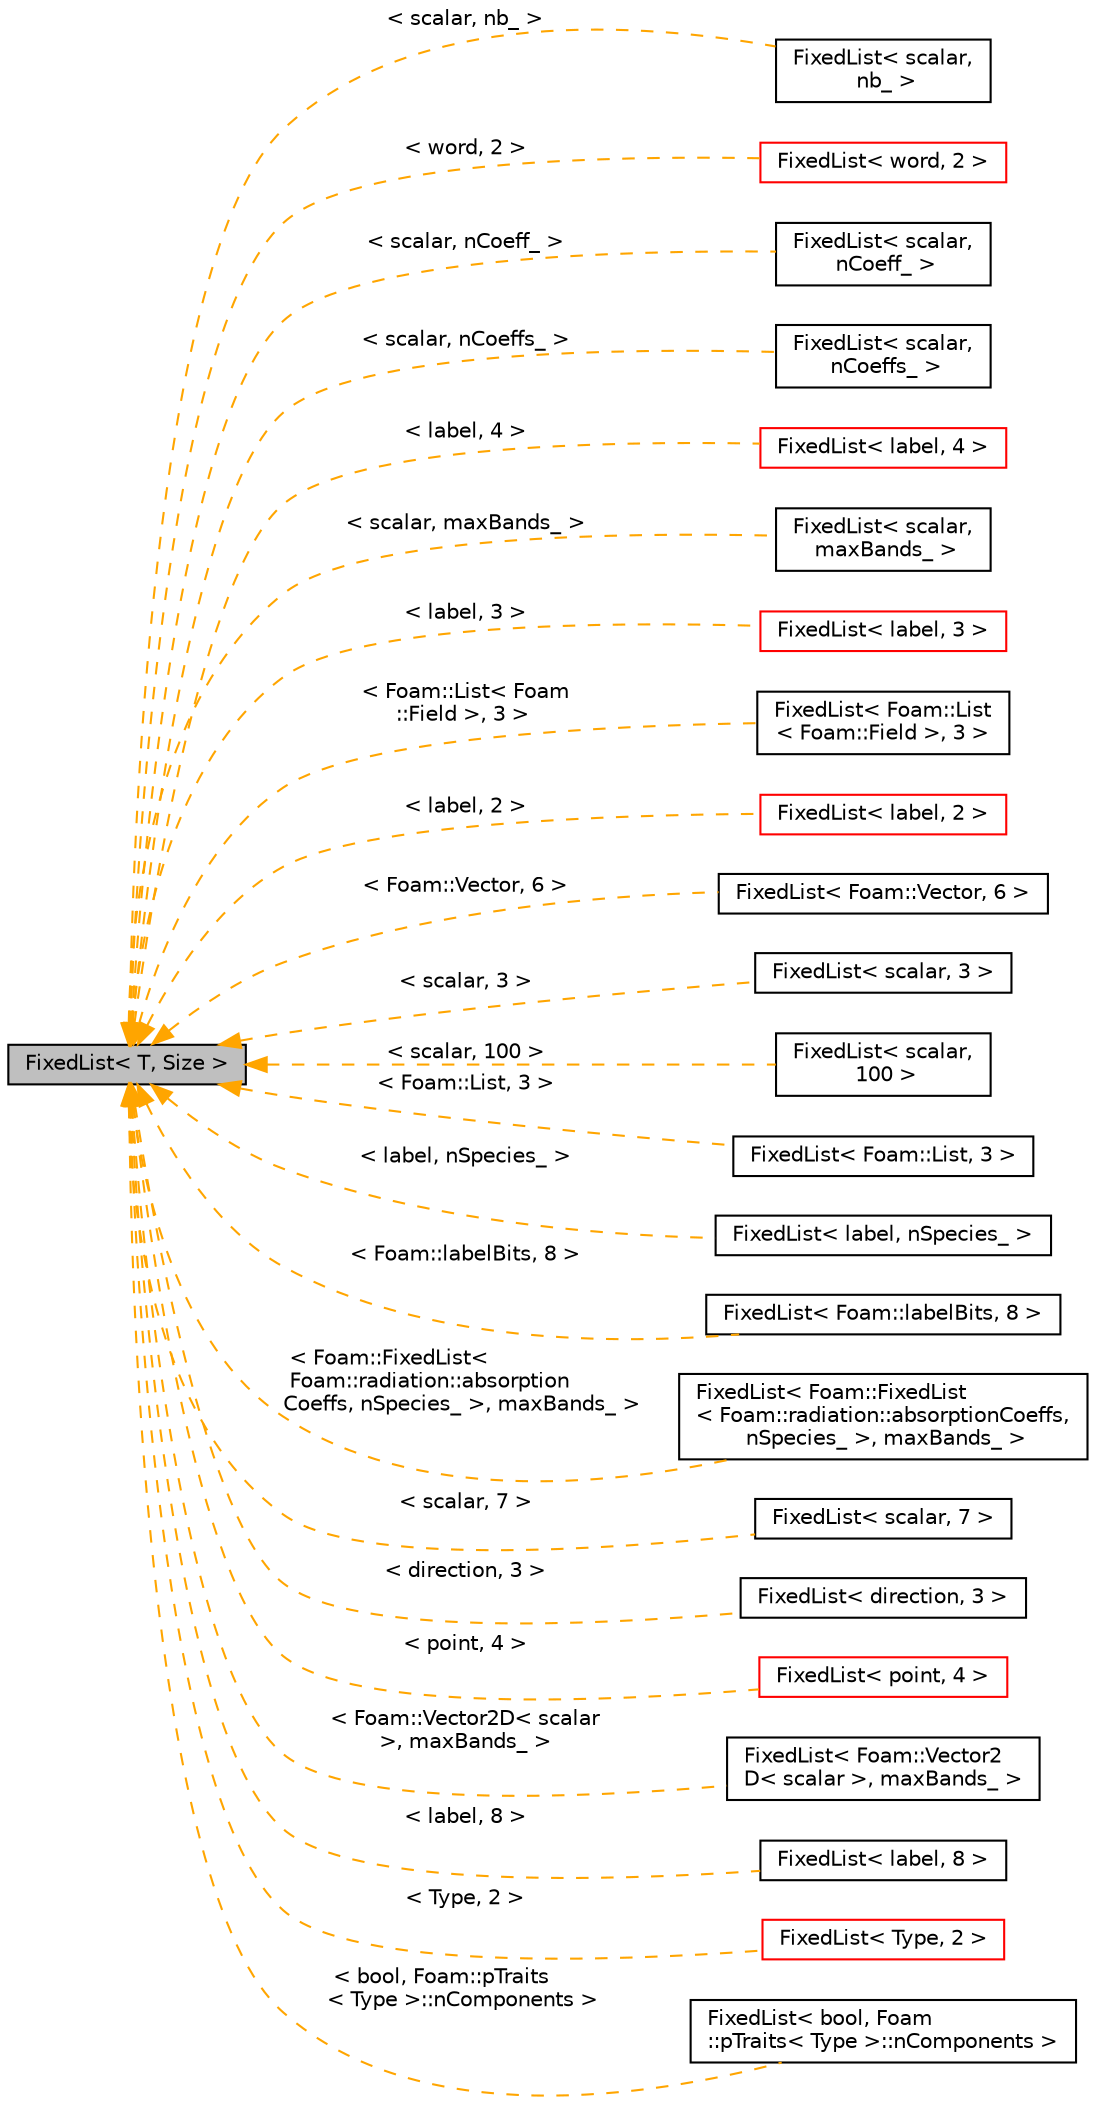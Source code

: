 digraph "FixedList&lt; T, Size &gt;"
{
  bgcolor="transparent";
  edge [fontname="Helvetica",fontsize="10",labelfontname="Helvetica",labelfontsize="10"];
  node [fontname="Helvetica",fontsize="10",shape=record];
  rankdir="LR";
  Node1 [label="FixedList\< T, Size \>",height=0.2,width=0.4,color="black", fillcolor="grey75", style="filled", fontcolor="black"];
  Node1 -> Node2 [dir="back",color="orange",fontsize="10",style="dashed",label=" \< scalar, nb_ \>" ,fontname="Helvetica"];
  Node2 [label="FixedList\< scalar,\l nb_ \>",height=0.2,width=0.4,color="black",URL="$a00834.html"];
  Node1 -> Node3 [dir="back",color="orange",fontsize="10",style="dashed",label=" \< word, 2 \>" ,fontname="Helvetica"];
  Node3 [label="FixedList\< word, 2 \>",height=0.2,width=0.4,color="red",URL="$a00834.html"];
  Node1 -> Node4 [dir="back",color="orange",fontsize="10",style="dashed",label=" \< scalar, nCoeff_ \>" ,fontname="Helvetica"];
  Node4 [label="FixedList\< scalar,\l nCoeff_ \>",height=0.2,width=0.4,color="black",URL="$a00834.html"];
  Node1 -> Node5 [dir="back",color="orange",fontsize="10",style="dashed",label=" \< scalar, nCoeffs_ \>" ,fontname="Helvetica"];
  Node5 [label="FixedList\< scalar,\l nCoeffs_ \>",height=0.2,width=0.4,color="black",URL="$a00834.html"];
  Node1 -> Node6 [dir="back",color="orange",fontsize="10",style="dashed",label=" \< label, 4 \>" ,fontname="Helvetica"];
  Node6 [label="FixedList\< label, 4 \>",height=0.2,width=0.4,color="red",URL="$a00834.html"];
  Node1 -> Node7 [dir="back",color="orange",fontsize="10",style="dashed",label=" \< scalar, maxBands_ \>" ,fontname="Helvetica"];
  Node7 [label="FixedList\< scalar,\l maxBands_ \>",height=0.2,width=0.4,color="black",URL="$a00834.html"];
  Node1 -> Node8 [dir="back",color="orange",fontsize="10",style="dashed",label=" \< label, 3 \>" ,fontname="Helvetica"];
  Node8 [label="FixedList\< label, 3 \>",height=0.2,width=0.4,color="red",URL="$a00834.html"];
  Node1 -> Node9 [dir="back",color="orange",fontsize="10",style="dashed",label=" \< Foam::List\< Foam\l::Field \>, 3 \>" ,fontname="Helvetica"];
  Node9 [label="FixedList\< Foam::List\l\< Foam::Field \>, 3 \>",height=0.2,width=0.4,color="black",URL="$a00834.html"];
  Node1 -> Node10 [dir="back",color="orange",fontsize="10",style="dashed",label=" \< label, 2 \>" ,fontname="Helvetica"];
  Node10 [label="FixedList\< label, 2 \>",height=0.2,width=0.4,color="red",URL="$a00834.html"];
  Node1 -> Node11 [dir="back",color="orange",fontsize="10",style="dashed",label=" \< Foam::Vector, 6 \>" ,fontname="Helvetica"];
  Node11 [label="FixedList\< Foam::Vector, 6 \>",height=0.2,width=0.4,color="black",URL="$a00834.html"];
  Node1 -> Node12 [dir="back",color="orange",fontsize="10",style="dashed",label=" \< scalar, 3 \>" ,fontname="Helvetica"];
  Node12 [label="FixedList\< scalar, 3 \>",height=0.2,width=0.4,color="black",URL="$a00834.html"];
  Node1 -> Node13 [dir="back",color="orange",fontsize="10",style="dashed",label=" \< scalar, 100 \>" ,fontname="Helvetica"];
  Node13 [label="FixedList\< scalar,\l 100 \>",height=0.2,width=0.4,color="black",URL="$a00834.html"];
  Node1 -> Node14 [dir="back",color="orange",fontsize="10",style="dashed",label=" \< Foam::List, 3 \>" ,fontname="Helvetica"];
  Node14 [label="FixedList\< Foam::List, 3 \>",height=0.2,width=0.4,color="black",URL="$a00834.html"];
  Node1 -> Node15 [dir="back",color="orange",fontsize="10",style="dashed",label=" \< label, nSpecies_ \>" ,fontname="Helvetica"];
  Node15 [label="FixedList\< label, nSpecies_ \>",height=0.2,width=0.4,color="black",URL="$a00834.html"];
  Node1 -> Node16 [dir="back",color="orange",fontsize="10",style="dashed",label=" \< Foam::labelBits, 8 \>" ,fontname="Helvetica"];
  Node16 [label="FixedList\< Foam::labelBits, 8 \>",height=0.2,width=0.4,color="black",URL="$a00834.html"];
  Node1 -> Node17 [dir="back",color="orange",fontsize="10",style="dashed",label=" \< Foam::FixedList\<\l Foam::radiation::absorption\lCoeffs, nSpecies_ \>, maxBands_ \>" ,fontname="Helvetica"];
  Node17 [label="FixedList\< Foam::FixedList\l\< Foam::radiation::absorptionCoeffs,\l nSpecies_ \>, maxBands_ \>",height=0.2,width=0.4,color="black",URL="$a00834.html"];
  Node1 -> Node18 [dir="back",color="orange",fontsize="10",style="dashed",label=" \< scalar, 7 \>" ,fontname="Helvetica"];
  Node18 [label="FixedList\< scalar, 7 \>",height=0.2,width=0.4,color="black",URL="$a00834.html"];
  Node1 -> Node19 [dir="back",color="orange",fontsize="10",style="dashed",label=" \< direction, 3 \>" ,fontname="Helvetica"];
  Node19 [label="FixedList\< direction, 3 \>",height=0.2,width=0.4,color="black",URL="$a00834.html"];
  Node1 -> Node20 [dir="back",color="orange",fontsize="10",style="dashed",label=" \< point, 4 \>" ,fontname="Helvetica"];
  Node20 [label="FixedList\< point, 4 \>",height=0.2,width=0.4,color="red",URL="$a00834.html"];
  Node1 -> Node21 [dir="back",color="orange",fontsize="10",style="dashed",label=" \< Foam::Vector2D\< scalar\l \>, maxBands_ \>" ,fontname="Helvetica"];
  Node21 [label="FixedList\< Foam::Vector2\lD\< scalar \>, maxBands_ \>",height=0.2,width=0.4,color="black",URL="$a00834.html"];
  Node1 -> Node22 [dir="back",color="orange",fontsize="10",style="dashed",label=" \< label, 8 \>" ,fontname="Helvetica"];
  Node22 [label="FixedList\< label, 8 \>",height=0.2,width=0.4,color="black",URL="$a00834.html"];
  Node1 -> Node23 [dir="back",color="orange",fontsize="10",style="dashed",label=" \< Type, 2 \>" ,fontname="Helvetica"];
  Node23 [label="FixedList\< Type, 2 \>",height=0.2,width=0.4,color="red",URL="$a00834.html"];
  Node1 -> Node24 [dir="back",color="orange",fontsize="10",style="dashed",label=" \< bool, Foam::pTraits\l\< Type \>::nComponents \>" ,fontname="Helvetica"];
  Node24 [label="FixedList\< bool, Foam\l::pTraits\< Type \>::nComponents \>",height=0.2,width=0.4,color="black",URL="$a00834.html"];
}
